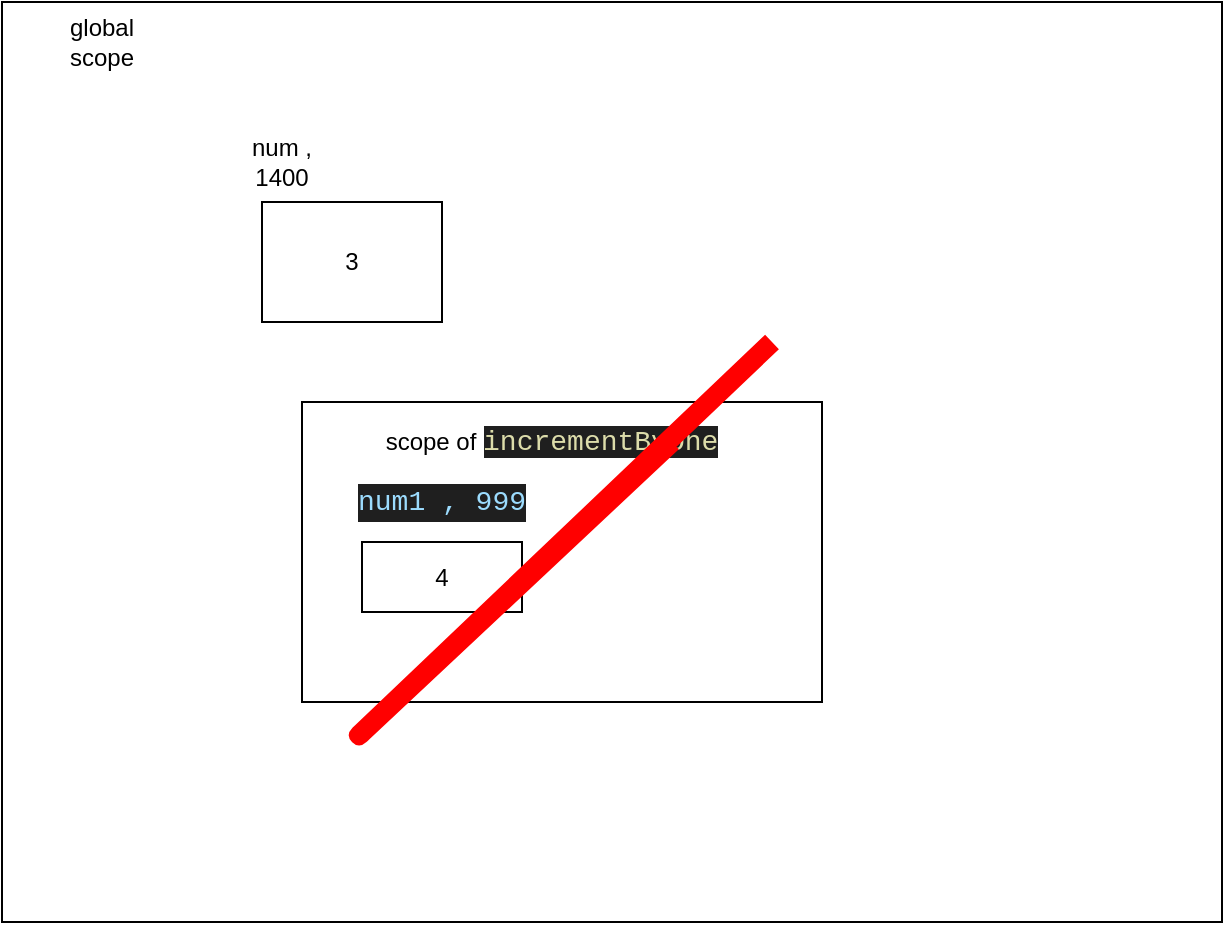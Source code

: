 <mxfile version="14.9.6" type="device"><diagram id="AgLToXFeG1gQm9A7HY21" name="Page-1"><mxGraphModel dx="766" dy="520" grid="1" gridSize="10" guides="1" tooltips="1" connect="1" arrows="1" fold="1" page="1" pageScale="1" pageWidth="850" pageHeight="1100" math="0" shadow="0"><root><mxCell id="0"/><mxCell id="1" parent="0"/><mxCell id="aaHewrQ-JMT0w9_oYKMd-1" value="" style="rounded=0;whiteSpace=wrap;html=1;" parent="1" vertex="1"><mxGeometry x="90" y="40" width="610" height="460" as="geometry"/></mxCell><mxCell id="aaHewrQ-JMT0w9_oYKMd-2" value="global scope&lt;br&gt;" style="text;html=1;strokeColor=none;fillColor=none;align=center;verticalAlign=middle;whiteSpace=wrap;rounded=0;" parent="1" vertex="1"><mxGeometry x="120" y="50" width="40" height="20" as="geometry"/></mxCell><mxCell id="aaHewrQ-JMT0w9_oYKMd-3" value="3" style="rounded=0;whiteSpace=wrap;html=1;" parent="1" vertex="1"><mxGeometry x="220" y="140" width="90" height="60" as="geometry"/></mxCell><mxCell id="aaHewrQ-JMT0w9_oYKMd-4" value="num , 1400" style="text;html=1;strokeColor=none;fillColor=none;align=center;verticalAlign=middle;whiteSpace=wrap;rounded=0;" parent="1" vertex="1"><mxGeometry x="210" y="110" width="40" height="20" as="geometry"/></mxCell><mxCell id="aaHewrQ-JMT0w9_oYKMd-5" value="" style="rounded=0;whiteSpace=wrap;html=1;" parent="1" vertex="1"><mxGeometry x="240" y="240" width="260" height="150" as="geometry"/></mxCell><mxCell id="aaHewrQ-JMT0w9_oYKMd-6" value="scope of&amp;nbsp;&lt;span style=&quot;color: rgb(220 , 220 , 170) ; background-color: rgb(31 , 31 , 31) ; font-family: &amp;#34;consolas&amp;#34; , &amp;#34;courier new&amp;#34; , monospace ; font-size: 14px&quot;&gt;incrementByOne&lt;/span&gt;" style="text;html=1;strokeColor=none;fillColor=none;align=center;verticalAlign=middle;whiteSpace=wrap;rounded=0;" parent="1" vertex="1"><mxGeometry x="260" y="250" width="210" height="20" as="geometry"/></mxCell><mxCell id="aaHewrQ-JMT0w9_oYKMd-7" value="4" style="rounded=0;whiteSpace=wrap;html=1;" parent="1" vertex="1"><mxGeometry x="270" y="310" width="80" height="35" as="geometry"/></mxCell><mxCell id="aaHewrQ-JMT0w9_oYKMd-8" value="&lt;div style=&quot;color: rgb(204 , 204 , 204) ; background-color: rgb(31 , 31 , 31) ; font-family: &amp;#34;consolas&amp;#34; , &amp;#34;courier new&amp;#34; , monospace ; font-size: 14px ; line-height: 19px&quot;&gt;&lt;span style=&quot;color: #9cdcfe&quot;&gt;num1 , 999&lt;/span&gt;&lt;/div&gt;" style="text;html=1;strokeColor=none;fillColor=none;align=center;verticalAlign=middle;whiteSpace=wrap;rounded=0;" parent="1" vertex="1"><mxGeometry x="260" y="280" width="100" height="20" as="geometry"/></mxCell><mxCell id="aaHewrQ-JMT0w9_oYKMd-10" value="" style="endArrow=none;html=1;strokeColor=#FF0000;strokeWidth=10;" parent="1" edge="1"><mxGeometry width="50" height="50" relative="1" as="geometry"><mxPoint x="425" y="260" as="sourcePoint"/><mxPoint x="475" y="210" as="targetPoint"/><Array as="points"><mxPoint x="265" y="410"/></Array></mxGeometry></mxCell></root></mxGraphModel></diagram></mxfile>